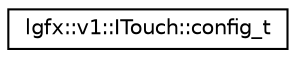digraph "Graphical Class Hierarchy"
{
 // LATEX_PDF_SIZE
  edge [fontname="Helvetica",fontsize="10",labelfontname="Helvetica",labelfontsize="10"];
  node [fontname="Helvetica",fontsize="10",shape=record];
  rankdir="LR";
  Node0 [label="lgfx::v1::ITouch::config_t",height=0.2,width=0.4,color="black", fillcolor="white", style="filled",URL="$d0/de1/structlgfx_1_1v1_1_1ITouch_1_1config__t.html",tooltip=" "];
}
